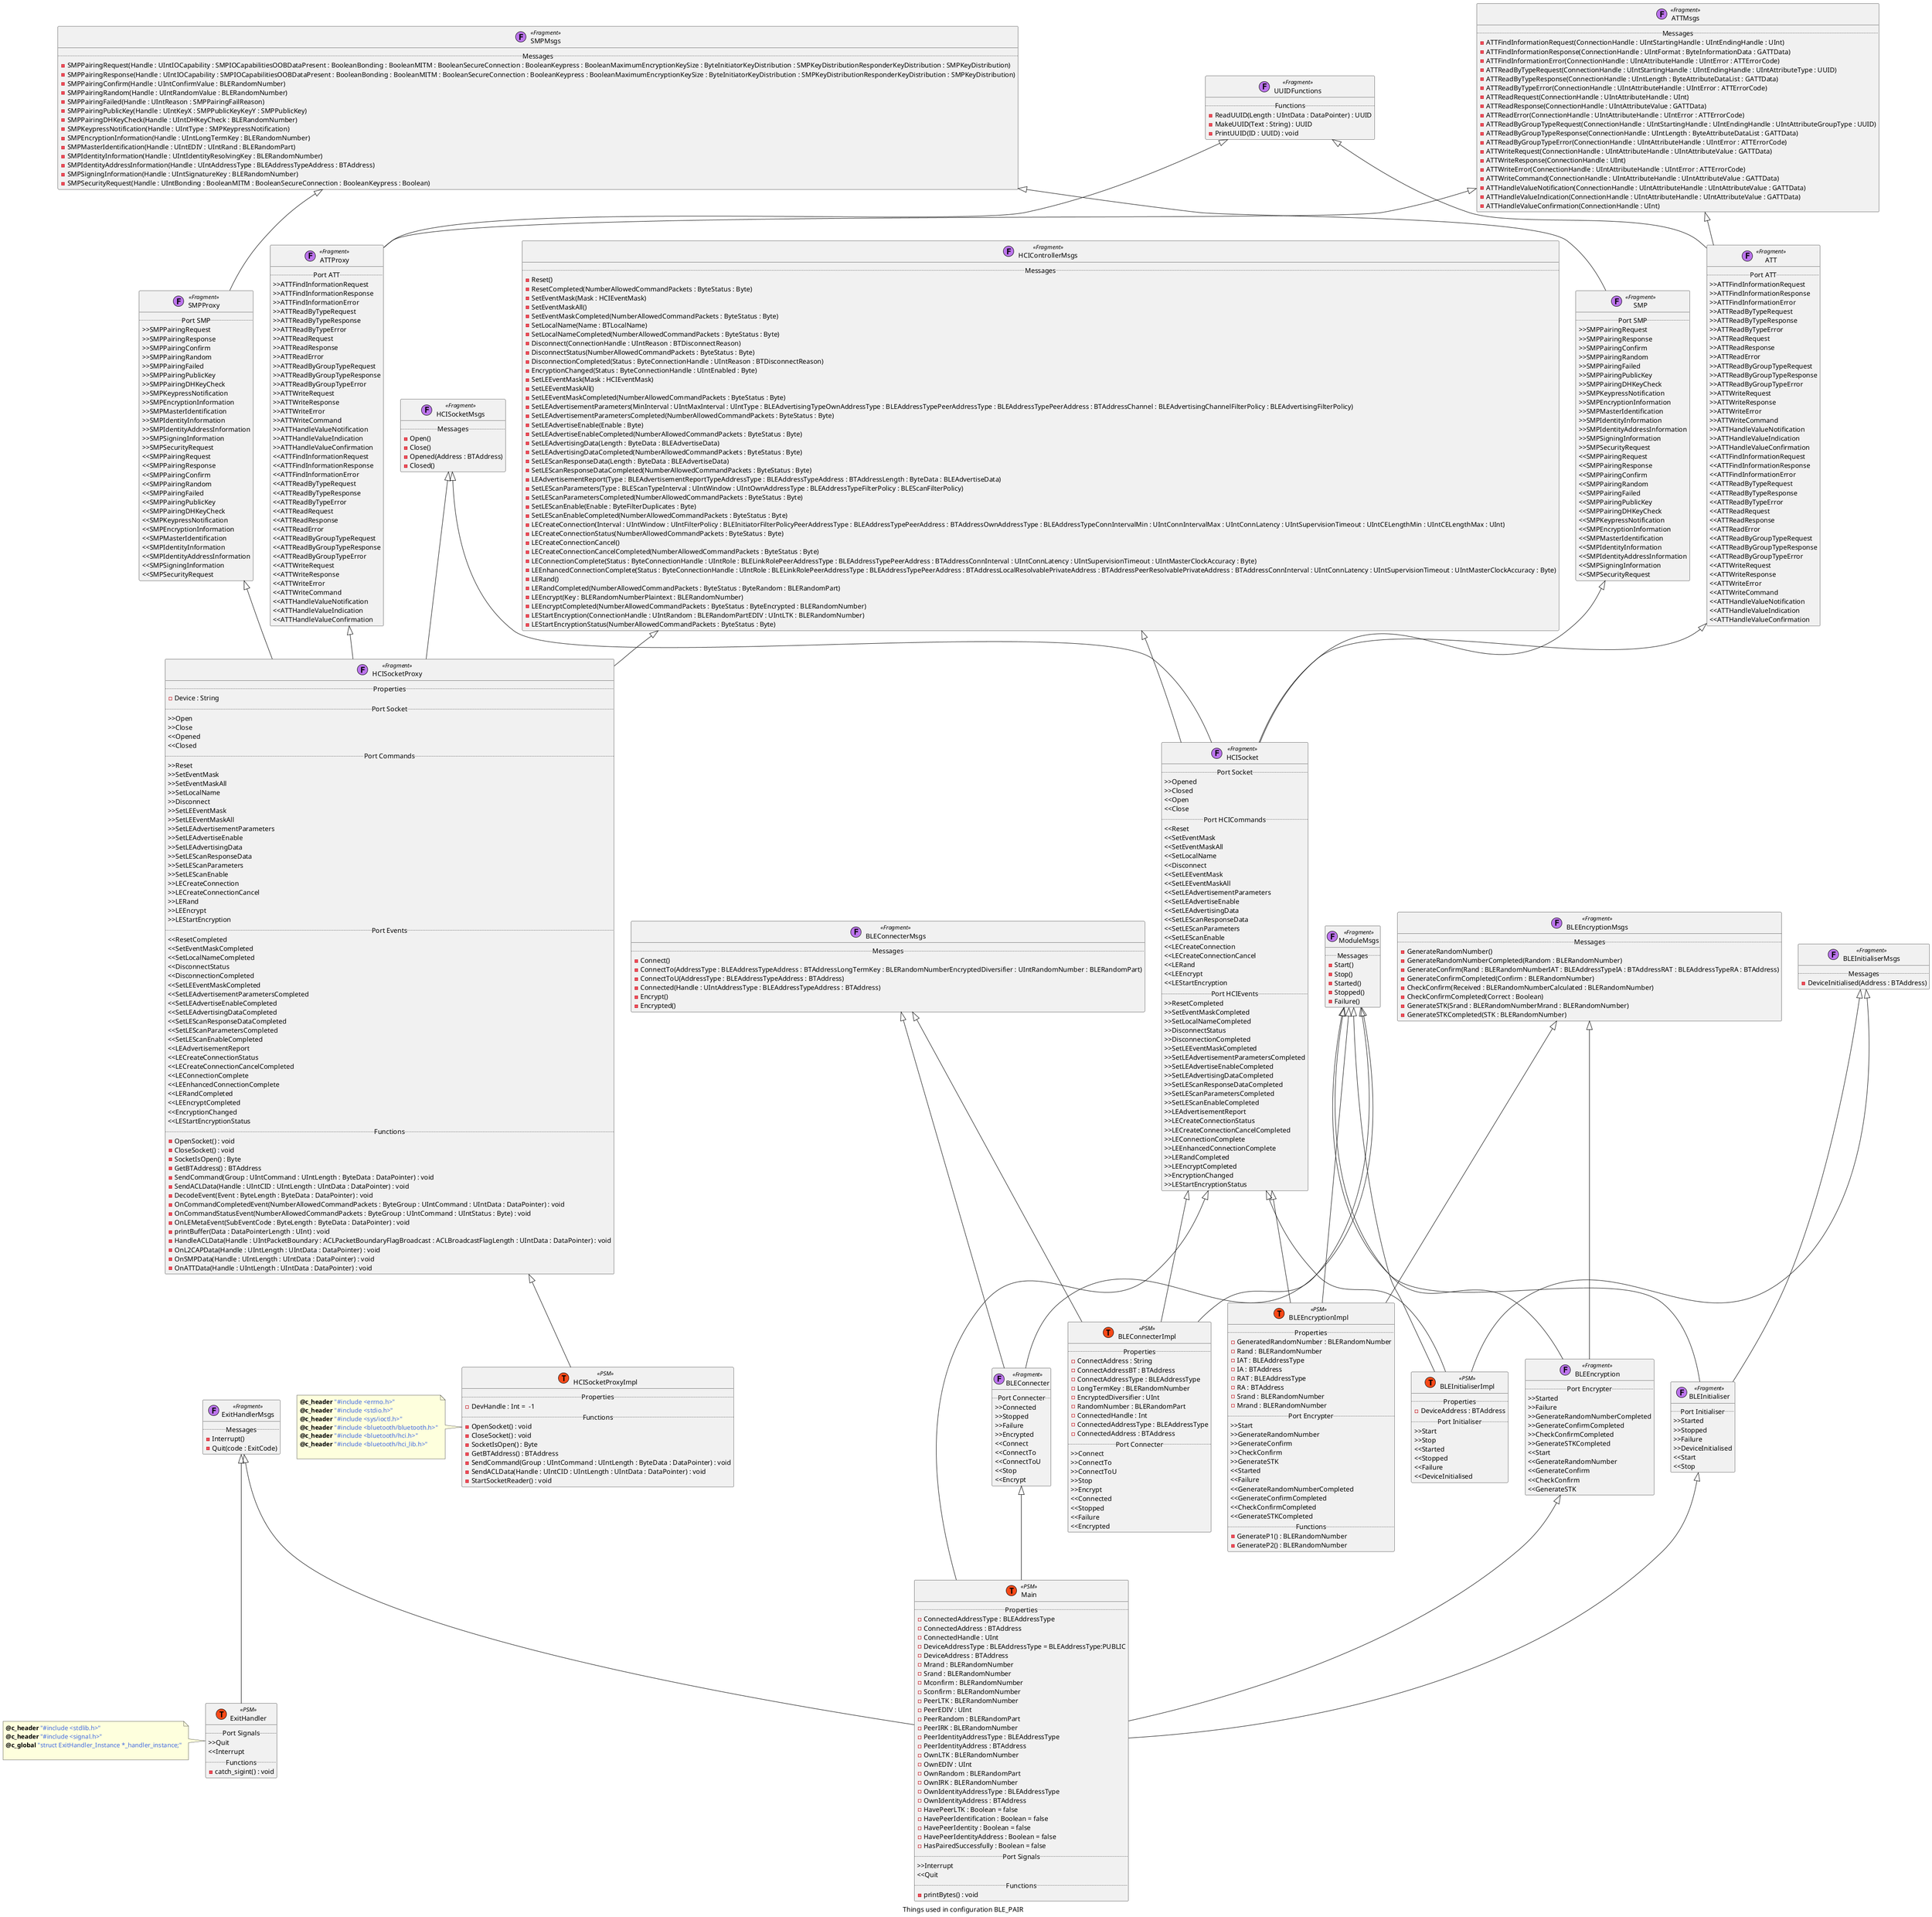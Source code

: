 @startuml
caption Things used in configuration BLE_PAIR
class BLEInitialiserImpl <<(T,#F94918)PSM>> {
..Properties..
-DeviceAddress : BTAddress
..Port Initialiser..
>>Start
>>Stop
<<Started
<<Stopped
<<Failure
<<DeviceInitialised
}
class ModuleMsgs <<(F,#BC74ED)Fragment>> {
..Messages..
-Start()
-Stop()
-Started()
-Stopped()
-Failure()
}
class BLEInitialiserMsgs <<(F,#BC74ED)Fragment>> {
..Messages..
-DeviceInitialised(Address : BTAddress)
}
class HCISocket <<(F,#BC74ED)Fragment>> {
..Port Socket..
>>Opened
>>Closed
<<Open
<<Close
..Port HCICommands..
<<Reset
<<SetEventMask
<<SetEventMaskAll
<<SetLocalName
<<Disconnect
<<SetLEEventMask
<<SetLEEventMaskAll
<<SetLEAdvertisementParameters
<<SetLEAdvertiseEnable
<<SetLEAdvertisingData
<<SetLEScanResponseData
<<SetLEScanParameters
<<SetLEScanEnable
<<LECreateConnection
<<LECreateConnectionCancel
<<LERand
<<LEEncrypt
<<LEStartEncryption
..Port HCIEvents..
>>ResetCompleted
>>SetEventMaskCompleted
>>SetLocalNameCompleted
>>DisconnectStatus
>>DisconnectionCompleted
>>SetLEEventMaskCompleted
>>SetLEAdvertisementParametersCompleted
>>SetLEAdvertiseEnableCompleted
>>SetLEAdvertisingDataCompleted
>>SetLEScanResponseDataCompleted
>>SetLEScanParametersCompleted
>>SetLEScanEnableCompleted
>>LEAdvertisementReport
>>LECreateConnectionStatus
>>LECreateConnectionCancelCompleted
>>LEConnectionComplete
>>LEEnhancedConnectionComplete
>>LERandCompleted
>>LEEncryptCompleted
>>EncryptionChanged
>>LEStartEncryptionStatus
}
class HCISocketMsgs <<(F,#BC74ED)Fragment>> {
..Messages..
-Open()
-Close()
-Opened(Address : BTAddress)
-Closed()
}
class HCIControllerMsgs <<(F,#BC74ED)Fragment>> {
..Messages..
-Reset()
-ResetCompleted(NumberAllowedCommandPackets : ByteStatus : Byte)
-SetEventMask(Mask : HCIEventMask)
-SetEventMaskAll()
-SetEventMaskCompleted(NumberAllowedCommandPackets : ByteStatus : Byte)
-SetLocalName(Name : BTLocalName)
-SetLocalNameCompleted(NumberAllowedCommandPackets : ByteStatus : Byte)
-Disconnect(ConnectionHandle : UIntReason : BTDisconnectReason)
-DisconnectStatus(NumberAllowedCommandPackets : ByteStatus : Byte)
-DisconnectionCompleted(Status : ByteConnectionHandle : UIntReason : BTDisconnectReason)
-EncryptionChanged(Status : ByteConnectionHandle : UIntEnabled : Byte)
-SetLEEventMask(Mask : HCIEventMask)
-SetLEEventMaskAll()
-SetLEEventMaskCompleted(NumberAllowedCommandPackets : ByteStatus : Byte)
-SetLEAdvertisementParameters(MinInterval : UIntMaxInterval : UIntType : BLEAdvertisingTypeOwnAddressType : BLEAddressTypePeerAddressType : BLEAddressTypePeerAddress : BTAddressChannel : BLEAdvertisingChannelFilterPolicy : BLEAdvertisingFilterPolicy)
-SetLEAdvertisementParametersCompleted(NumberAllowedCommandPackets : ByteStatus : Byte)
-SetLEAdvertiseEnable(Enable : Byte)
-SetLEAdvertiseEnableCompleted(NumberAllowedCommandPackets : ByteStatus : Byte)
-SetLEAdvertisingData(Length : ByteData : BLEAdvertiseData)
-SetLEAdvertisingDataCompleted(NumberAllowedCommandPackets : ByteStatus : Byte)
-SetLEScanResponseData(Length : ByteData : BLEAdvertiseData)
-SetLEScanResponseDataCompleted(NumberAllowedCommandPackets : ByteStatus : Byte)
-LEAdvertisementReport(Type : BLEAdvertisementReportTypeAddressType : BLEAddressTypeAddress : BTAddressLength : ByteData : BLEAdvertiseData)
-SetLEScanParameters(Type : BLEScanTypeInterval : UIntWindow : UIntOwnAddressType : BLEAddressTypeFilterPolicy : BLEScanFilterPolicy)
-SetLEScanParametersCompleted(NumberAllowedCommandPackets : ByteStatus : Byte)
-SetLEScanEnable(Enable : ByteFilterDuplicates : Byte)
-SetLEScanEnableCompleted(NumberAllowedCommandPackets : ByteStatus : Byte)
-LECreateConnection(Interval : UIntWindow : UIntFilterPolicy : BLEInitiatorFilterPolicyPeerAddressType : BLEAddressTypePeerAddress : BTAddressOwnAddressType : BLEAddressTypeConnIntervalMin : UIntConnIntervalMax : UIntConnLatency : UIntSupervisionTimeout : UIntCELengthMin : UIntCELengthMax : UInt)
-LECreateConnectionStatus(NumberAllowedCommandPackets : ByteStatus : Byte)
-LECreateConnectionCancel()
-LECreateConnectionCancelCompleted(NumberAllowedCommandPackets : ByteStatus : Byte)
-LEConnectionComplete(Status : ByteConnectionHandle : UIntRole : BLELinkRolePeerAddressType : BLEAddressTypePeerAddress : BTAddressConnInterval : UIntConnLatency : UIntSupervisionTimeout : UIntMasterClockAccuracy : Byte)
-LEEnhancedConnectionComplete(Status : ByteConnectionHandle : UIntRole : BLELinkRolePeerAddressType : BLEAddressTypePeerAddress : BTAddressLocalResolvablePrivateAddress : BTAddressPeerResolvablePrivateAddress : BTAddressConnInterval : UIntConnLatency : UIntSupervisionTimeout : UIntMasterClockAccuracy : Byte)
-LERand()
-LERandCompleted(NumberAllowedCommandPackets : ByteStatus : ByteRandom : BLERandomPart)
-LEEncrypt(Key : BLERandomNumberPlaintext : BLERandomNumber)
-LEEncryptCompleted(NumberAllowedCommandPackets : ByteStatus : ByteEncrypted : BLERandomNumber)
-LEStartEncryption(ConnectionHandle : UIntRandom : BLERandomPartEDIV : UIntLTK : BLERandomNumber)
-LEStartEncryptionStatus(NumberAllowedCommandPackets : ByteStatus : Byte)
}
class SMP <<(F,#BC74ED)Fragment>> {
..Port SMP..
>>SMPPairingRequest
>>SMPPairingResponse
>>SMPPairingConfirm
>>SMPPairingRandom
>>SMPPairingFailed
>>SMPPairingPublicKey
>>SMPPairingDHKeyCheck
>>SMPKeypressNotification
>>SMPEncryptionInformation
>>SMPMasterIdentification
>>SMPIdentityInformation
>>SMPIdentityAddressInformation
>>SMPSigningInformation
>>SMPSecurityRequest
<<SMPPairingRequest
<<SMPPairingResponse
<<SMPPairingConfirm
<<SMPPairingRandom
<<SMPPairingFailed
<<SMPPairingPublicKey
<<SMPPairingDHKeyCheck
<<SMPKeypressNotification
<<SMPEncryptionInformation
<<SMPMasterIdentification
<<SMPIdentityInformation
<<SMPIdentityAddressInformation
<<SMPSigningInformation
<<SMPSecurityRequest
}
class SMPMsgs <<(F,#BC74ED)Fragment>> {
..Messages..
-SMPPairingRequest(Handle : UIntIOCapability : SMPIOCapabilitiesOOBDataPresent : BooleanBonding : BooleanMITM : BooleanSecureConnection : BooleanKeypress : BooleanMaximumEncryptionKeySize : ByteInitiatorKeyDistribution : SMPKeyDistributionResponderKeyDistribution : SMPKeyDistribution)
-SMPPairingResponse(Handle : UIntIOCapability : SMPIOCapabilitiesOOBDataPresent : BooleanBonding : BooleanMITM : BooleanSecureConnection : BooleanKeypress : BooleanMaximumEncryptionKeySize : ByteInitiatorKeyDistribution : SMPKeyDistributionResponderKeyDistribution : SMPKeyDistribution)
-SMPPairingConfirm(Handle : UIntConfirmValue : BLERandomNumber)
-SMPPairingRandom(Handle : UIntRandomValue : BLERandomNumber)
-SMPPairingFailed(Handle : UIntReason : SMPPairingFailReason)
-SMPPairingPublicKey(Handle : UIntKeyX : SMPPublicKeyKeyY : SMPPublicKey)
-SMPPairingDHKeyCheck(Handle : UIntDHKeyCheck : BLERandomNumber)
-SMPKeypressNotification(Handle : UIntType : SMPKeypressNotification)
-SMPEncryptionInformation(Handle : UIntLongTermKey : BLERandomNumber)
-SMPMasterIdentification(Handle : UIntEDIV : UIntRand : BLERandomPart)
-SMPIdentityInformation(Handle : UIntIdentityResolvingKey : BLERandomNumber)
-SMPIdentityAddressInformation(Handle : UIntAddressType : BLEAddressTypeAddress : BTAddress)
-SMPSigningInformation(Handle : UIntSignatureKey : BLERandomNumber)
-SMPSecurityRequest(Handle : UIntBonding : BooleanMITM : BooleanSecureConnection : BooleanKeypress : Boolean)
}
class ATT <<(F,#BC74ED)Fragment>> {
..Port ATT..
>>ATTFindInformationRequest
>>ATTFindInformationResponse
>>ATTFindInformationError
>>ATTReadByTypeRequest
>>ATTReadByTypeResponse
>>ATTReadByTypeError
>>ATTReadRequest
>>ATTReadResponse
>>ATTReadError
>>ATTReadByGroupTypeRequest
>>ATTReadByGroupTypeResponse
>>ATTReadByGroupTypeError
>>ATTWriteRequest
>>ATTWriteResponse
>>ATTWriteError
>>ATTWriteCommand
>>ATTHandleValueNotification
>>ATTHandleValueIndication
>>ATTHandleValueConfirmation
<<ATTFindInformationRequest
<<ATTFindInformationResponse
<<ATTFindInformationError
<<ATTReadByTypeRequest
<<ATTReadByTypeResponse
<<ATTReadByTypeError
<<ATTReadRequest
<<ATTReadResponse
<<ATTReadError
<<ATTReadByGroupTypeRequest
<<ATTReadByGroupTypeResponse
<<ATTReadByGroupTypeError
<<ATTWriteRequest
<<ATTWriteResponse
<<ATTWriteError
<<ATTWriteCommand
<<ATTHandleValueNotification
<<ATTHandleValueIndication
<<ATTHandleValueConfirmation
}
class ATTMsgs <<(F,#BC74ED)Fragment>> {
..Messages..
-ATTFindInformationRequest(ConnectionHandle : UIntStartingHandle : UIntEndingHandle : UInt)
-ATTFindInformationResponse(ConnectionHandle : UIntFormat : ByteInformationData : GATTData)
-ATTFindInformationError(ConnectionHandle : UIntAttributeHandle : UIntError : ATTErrorCode)
-ATTReadByTypeRequest(ConnectionHandle : UIntStartingHandle : UIntEndingHandle : UIntAttributeType : UUID)
-ATTReadByTypeResponse(ConnectionHandle : UIntLength : ByteAttributeDataList : GATTData)
-ATTReadByTypeError(ConnectionHandle : UIntAttributeHandle : UIntError : ATTErrorCode)
-ATTReadRequest(ConnectionHandle : UIntAttributeHandle : UInt)
-ATTReadResponse(ConnectionHandle : UIntAttributeValue : GATTData)
-ATTReadError(ConnectionHandle : UIntAttributeHandle : UIntError : ATTErrorCode)
-ATTReadByGroupTypeRequest(ConnectionHandle : UIntStartingHandle : UIntEndingHandle : UIntAttributeGroupType : UUID)
-ATTReadByGroupTypeResponse(ConnectionHandle : UIntLength : ByteAttributeDataList : GATTData)
-ATTReadByGroupTypeError(ConnectionHandle : UIntAttributeHandle : UIntError : ATTErrorCode)
-ATTWriteRequest(ConnectionHandle : UIntAttributeHandle : UIntAttributeValue : GATTData)
-ATTWriteResponse(ConnectionHandle : UInt)
-ATTWriteError(ConnectionHandle : UIntAttributeHandle : UIntError : ATTErrorCode)
-ATTWriteCommand(ConnectionHandle : UIntAttributeHandle : UIntAttributeValue : GATTData)
-ATTHandleValueNotification(ConnectionHandle : UIntAttributeHandle : UIntAttributeValue : GATTData)
-ATTHandleValueIndication(ConnectionHandle : UIntAttributeHandle : UIntAttributeValue : GATTData)
-ATTHandleValueConfirmation(ConnectionHandle : UInt)
}
class UUIDFunctions <<(F,#BC74ED)Fragment>> {
..Functions..
-ReadUUID(Length : UIntData : DataPointer) : UUID
-MakeUUID(Text : String) : UUID
-PrintUUID(ID : UUID) : void
}
class BLEEncryptionImpl <<(T,#F94918)PSM>> {
..Properties..
-GeneratedRandomNumber : BLERandomNumber
-Rand : BLERandomNumber
-IAT : BLEAddressType
-IA : BTAddress
-RAT : BLEAddressType
-RA : BTAddress
-Srand : BLERandomNumber
-Mrand : BLERandomNumber
..Port Encrypter..
>>Start
>>GenerateRandomNumber
>>GenerateConfirm
>>CheckConfirm
>>GenerateSTK
<<Started
<<Failure
<<GenerateRandomNumberCompleted
<<GenerateConfirmCompleted
<<CheckConfirmCompleted
<<GenerateSTKCompleted
..Functions..
-GenerateP1() : BLERandomNumber
-GenerateP2() : BLERandomNumber
}
class BLEEncryptionMsgs <<(F,#BC74ED)Fragment>> {
..Messages..
-GenerateRandomNumber()
-GenerateRandomNumberCompleted(Random : BLERandomNumber)
-GenerateConfirm(Rand : BLERandomNumberIAT : BLEAddressTypeIA : BTAddressRAT : BLEAddressTypeRA : BTAddress)
-GenerateConfirmCompleted(Confirm : BLERandomNumber)
-CheckConfirm(Received : BLERandomNumberCalculated : BLERandomNumber)
-CheckConfirmCompleted(Correct : Boolean)
-GenerateSTK(Srand : BLERandomNumberMrand : BLERandomNumber)
-GenerateSTKCompleted(STK : BLERandomNumber)
}
class Main <<(T,#F94918)PSM>> {
..Properties..
-ConnectedAddressType : BLEAddressType
-ConnectedAddress : BTAddress
-ConnectedHandle : UInt
-DeviceAddressType : BLEAddressType = BLEAddressType:PUBLIC
-DeviceAddress : BTAddress
-Mrand : BLERandomNumber
-Srand : BLERandomNumber
-Mconfirm : BLERandomNumber
-Sconfirm : BLERandomNumber
-PeerLTK : BLERandomNumber
-PeerEDIV : UInt
-PeerRandom : BLERandomPart
-PeerIRK : BLERandomNumber
-PeerIdentityAddressType : BLEAddressType
-PeerIdentityAddress : BTAddress
-OwnLTK : BLERandomNumber
-OwnEDIV : UInt
-OwnRandom : BLERandomPart
-OwnIRK : BLERandomNumber
-OwnIdentityAddressType : BLEAddressType
-OwnIdentityAddress : BTAddress
-HavePeerLTK : Boolean = false
-HavePeerIdentification : Boolean = false
-HavePeerIdentity : Boolean = false
-HavePeerIdentityAddress : Boolean = false
-HasPairedSuccessfully : Boolean = false
..Port Signals..
>>Interrupt
<<Quit
..Functions..
-printBytes() : void
}
class BLEInitialiser <<(F,#BC74ED)Fragment>> {
..Port Initialiser..
>>Started
>>Stopped
>>Failure
>>DeviceInitialised
<<Start
<<Stop
}
class BLEConnecter <<(F,#BC74ED)Fragment>> {
..Port Connecter..
>>Connected
>>Stopped
>>Failure
>>Encrypted
<<Connect
<<ConnectTo
<<ConnectToU
<<Stop
<<Encrypt
}
class BLEConnecterMsgs <<(F,#BC74ED)Fragment>> {
..Messages..
-Connect()
-ConnectTo(AddressType : BLEAddressTypeAddress : BTAddressLongTermKey : BLERandomNumberEncryptedDiversifier : UIntRandomNumber : BLERandomPart)
-ConnectToU(AddressType : BLEAddressTypeAddress : BTAddress)
-Connected(Handle : UIntAddressType : BLEAddressTypeAddress : BTAddress)
-Encrypt()
-Encrypted()
}
class ExitHandlerMsgs <<(F,#BC74ED)Fragment>> {
..Messages..
-Interrupt()
-Quit(code : ExitCode)
}
class BLEEncryption <<(F,#BC74ED)Fragment>> {
..Port Encrypter..
>>Started
>>Failure
>>GenerateRandomNumberCompleted
>>GenerateConfirmCompleted
>>CheckConfirmCompleted
>>GenerateSTKCompleted
<<Start
<<GenerateRandomNumber
<<GenerateConfirm
<<CheckConfirm
<<GenerateSTK
}
class ExitHandler <<(T,#F94918)PSM>> {
..Port Signals..
>>Quit
<<Interrupt
..Functions..
-catch_sigint() : void
}
note left of ExitHandler : <b>@c_header</b> <color:royalBlue>"#include <stdlib.h>"</color>\n<b>@c_header</b> <color:royalBlue>"#include <signal.h>"</color>\n<b>@c_global</b> <color:royalBlue>"struct ExitHandler_Instance *_handler_instance;"</color>\n
class HCISocketProxyImpl <<(T,#F94918)PSM>> {
..Properties..
-DevHandle : Int =  -1
..Functions..
-OpenSocket() : void
-CloseSocket() : void
-SocketIsOpen() : Byte
-GetBTAddress() : BTAddress
-SendCommand(Group : UIntCommand : UIntLength : ByteData : DataPointer) : void
-SendACLData(Handle : UIntCID : UIntLength : UIntData : DataPointer) : void
-StartSocketReader() : void
}
note left of HCISocketProxyImpl : <b>@c_header</b> <color:royalBlue>"#include <errno.h>"</color>\n<b>@c_header</b> <color:royalBlue>"#include <stdio.h>"</color>\n<b>@c_header</b> <color:royalBlue>"#include <sys/ioctl.h>"</color>\n<b>@c_header</b> <color:royalBlue>"#include <bluetooth/bluetooth.h>"</color>\n<b>@c_header</b> <color:royalBlue>"#include <bluetooth/hci.h>"</color>\n<b>@c_header</b> <color:royalBlue>"#include <bluetooth/hci_lib.h>"</color>\n
class HCISocketProxy <<(F,#BC74ED)Fragment>> {
..Properties..
-Device : String
..Port Socket..
>>Open
>>Close
<<Opened
<<Closed
..Port Commands..
>>Reset
>>SetEventMask
>>SetEventMaskAll
>>SetLocalName
>>Disconnect
>>SetLEEventMask
>>SetLEEventMaskAll
>>SetLEAdvertisementParameters
>>SetLEAdvertiseEnable
>>SetLEAdvertisingData
>>SetLEScanResponseData
>>SetLEScanParameters
>>SetLEScanEnable
>>LECreateConnection
>>LECreateConnectionCancel
>>LERand
>>LEEncrypt
>>LEStartEncryption
..Port Events..
<<ResetCompleted
<<SetEventMaskCompleted
<<SetLocalNameCompleted
<<DisconnectStatus
<<DisconnectionCompleted
<<SetLEEventMaskCompleted
<<SetLEAdvertisementParametersCompleted
<<SetLEAdvertiseEnableCompleted
<<SetLEAdvertisingDataCompleted
<<SetLEScanResponseDataCompleted
<<SetLEScanParametersCompleted
<<SetLEScanEnableCompleted
<<LEAdvertisementReport
<<LECreateConnectionStatus
<<LECreateConnectionCancelCompleted
<<LEConnectionComplete
<<LEEnhancedConnectionComplete
<<LERandCompleted
<<LEEncryptCompleted
<<EncryptionChanged
<<LEStartEncryptionStatus
..Functions..
-OpenSocket() : void
-CloseSocket() : void
-SocketIsOpen() : Byte
-GetBTAddress() : BTAddress
-SendCommand(Group : UIntCommand : UIntLength : ByteData : DataPointer) : void
-SendACLData(Handle : UIntCID : UIntLength : UIntData : DataPointer) : void
-DecodeEvent(Event : ByteLength : ByteData : DataPointer) : void
-OnCommandCompletedEvent(NumberAllowedCommandPackets : ByteGroup : UIntCommand : UIntData : DataPointer) : void
-OnCommandStatusEvent(NumberAllowedCommandPackets : ByteGroup : UIntCommand : UIntStatus : Byte) : void
-OnLEMetaEvent(SubEventCode : ByteLength : ByteData : DataPointer) : void
-printBuffer(Data : DataPointerLength : UInt) : void
-HandleACLData(Handle : UIntPacketBoundary : ACLPacketBoundaryFlagBroadcast : ACLBroadcastFlagLength : UIntData : DataPointer) : void
-OnL2CAPData(Handle : UIntLength : UIntData : DataPointer) : void
-OnSMPData(Handle : UIntLength : UIntData : DataPointer) : void
-OnATTData(Handle : UIntLength : UIntData : DataPointer) : void
}
class SMPProxy <<(F,#BC74ED)Fragment>> {
..Port SMP..
>>SMPPairingRequest
>>SMPPairingResponse
>>SMPPairingConfirm
>>SMPPairingRandom
>>SMPPairingFailed
>>SMPPairingPublicKey
>>SMPPairingDHKeyCheck
>>SMPKeypressNotification
>>SMPEncryptionInformation
>>SMPMasterIdentification
>>SMPIdentityInformation
>>SMPIdentityAddressInformation
>>SMPSigningInformation
>>SMPSecurityRequest
<<SMPPairingRequest
<<SMPPairingResponse
<<SMPPairingConfirm
<<SMPPairingRandom
<<SMPPairingFailed
<<SMPPairingPublicKey
<<SMPPairingDHKeyCheck
<<SMPKeypressNotification
<<SMPEncryptionInformation
<<SMPMasterIdentification
<<SMPIdentityInformation
<<SMPIdentityAddressInformation
<<SMPSigningInformation
<<SMPSecurityRequest
}
class ATTProxy <<(F,#BC74ED)Fragment>> {
..Port ATT..
>>ATTFindInformationRequest
>>ATTFindInformationResponse
>>ATTFindInformationError
>>ATTReadByTypeRequest
>>ATTReadByTypeResponse
>>ATTReadByTypeError
>>ATTReadRequest
>>ATTReadResponse
>>ATTReadError
>>ATTReadByGroupTypeRequest
>>ATTReadByGroupTypeResponse
>>ATTReadByGroupTypeError
>>ATTWriteRequest
>>ATTWriteResponse
>>ATTWriteError
>>ATTWriteCommand
>>ATTHandleValueNotification
>>ATTHandleValueIndication
>>ATTHandleValueConfirmation
<<ATTFindInformationRequest
<<ATTFindInformationResponse
<<ATTFindInformationError
<<ATTReadByTypeRequest
<<ATTReadByTypeResponse
<<ATTReadByTypeError
<<ATTReadRequest
<<ATTReadResponse
<<ATTReadError
<<ATTReadByGroupTypeRequest
<<ATTReadByGroupTypeResponse
<<ATTReadByGroupTypeError
<<ATTWriteRequest
<<ATTWriteResponse
<<ATTWriteError
<<ATTWriteCommand
<<ATTHandleValueNotification
<<ATTHandleValueIndication
<<ATTHandleValueConfirmation
}
class BLEConnecterImpl <<(T,#F94918)PSM>> {
..Properties..
-ConnectAddress : String
-ConnectAddressBT : BTAddress
-ConnectAddressType : BLEAddressType
-LongTermKey : BLERandomNumber
-EncryptedDiversifier : UInt
-RandomNumber : BLERandomPart
-ConnectedHandle : Int
-ConnectedAddressType : BLEAddressType
-ConnectedAddress : BTAddress
..Port Connecter..
>>Connect
>>ConnectTo
>>ConnectToU
>>Stop
>>Encrypt
<<Connected
<<Stopped
<<Failure
<<Encrypted
}
ModuleMsgs <|-- BLEInitialiserImpl
BLEInitialiserMsgs <|-- BLEInitialiserImpl
HCISocket <|-- BLEInitialiserImpl
HCISocketMsgs <|-- HCISocket
HCIControllerMsgs <|-- HCISocket
SMP <|-- HCISocket
SMPMsgs <|-- SMP
ATT <|-- HCISocket
ATTMsgs <|-- ATT
UUIDFunctions <|-- ATT
ModuleMsgs <|-- BLEEncryptionImpl
BLEEncryptionMsgs <|-- BLEEncryptionImpl
HCISocket <|-- BLEEncryptionImpl
BLEInitialiser <|-- Main
ModuleMsgs <|-- BLEInitialiser
BLEInitialiserMsgs <|-- BLEInitialiser
BLEConnecter <|-- Main
ModuleMsgs <|-- BLEConnecter
BLEConnecterMsgs <|-- BLEConnecter
ExitHandlerMsgs <|-- Main
BLEEncryption <|-- Main
ModuleMsgs <|-- BLEEncryption
BLEEncryptionMsgs <|-- BLEEncryption
HCISocket <|-- Main
ExitHandlerMsgs <|-- ExitHandler
HCISocketProxy <|-- HCISocketProxyImpl
HCISocketMsgs <|-- HCISocketProxy
HCIControllerMsgs <|-- HCISocketProxy
SMPProxy <|-- HCISocketProxy
SMPMsgs <|-- SMPProxy
ATTProxy <|-- HCISocketProxy
ATTMsgs <|-- ATTProxy
UUIDFunctions <|-- ATTProxy
ModuleMsgs <|-- BLEConnecterImpl
BLEConnecterMsgs <|-- BLEConnecterImpl
HCISocket <|-- BLEConnecterImpl
@enduml